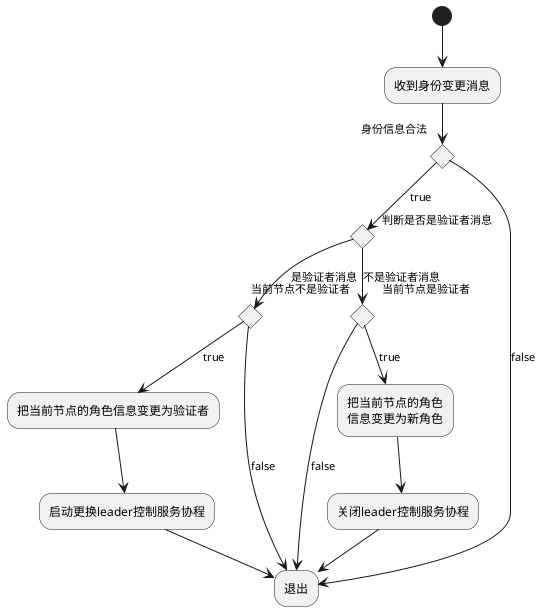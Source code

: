@startuml
(*) --> 收到身份变更消息
if 身份信息合法 then
    [true]if 判断是否是验证者消息 then
        [是验证者消息]if 当前节点不是验证者 then
            -->[true]把当前节点的角色信息变更为验证者
            --> 启动更换leader控制服务协程
            --> 退出
        else
            --> [false]退出
        endif
    else
        [不是验证者消息] if 当前节点是验证者 then
            -->[true] "把当前节点的角色\n信息变更为新角色"
            --> 关闭leader控制服务协程
            --> 退出
        else
            --> [false]退出
        endif
    endif
else
    --> [false]退出
endif
@enduml